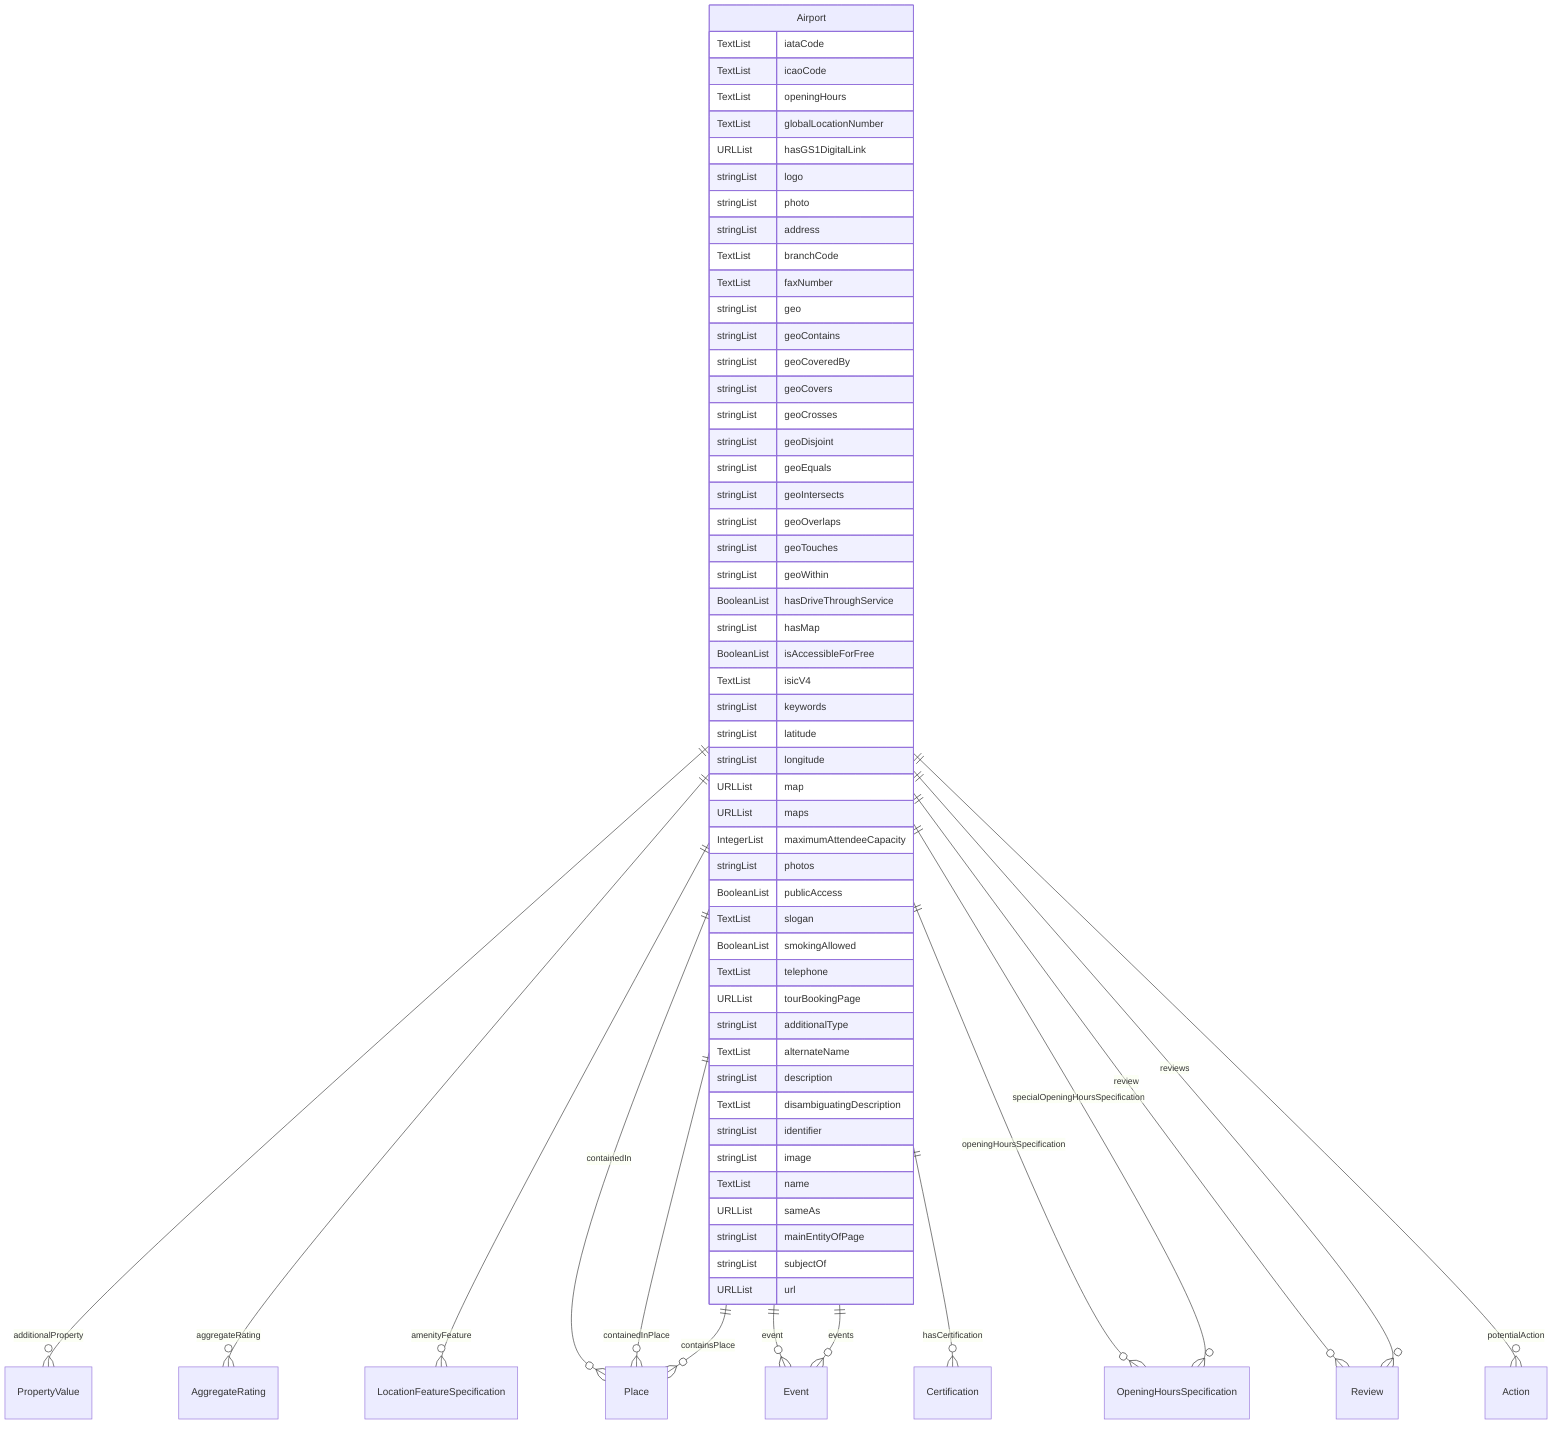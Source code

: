 erDiagram
Airport {
    TextList iataCode  
    TextList icaoCode  
    TextList openingHours  
    TextList globalLocationNumber  
    URLList hasGS1DigitalLink  
    stringList logo  
    stringList photo  
    stringList address  
    TextList branchCode  
    TextList faxNumber  
    stringList geo  
    stringList geoContains  
    stringList geoCoveredBy  
    stringList geoCovers  
    stringList geoCrosses  
    stringList geoDisjoint  
    stringList geoEquals  
    stringList geoIntersects  
    stringList geoOverlaps  
    stringList geoTouches  
    stringList geoWithin  
    BooleanList hasDriveThroughService  
    stringList hasMap  
    BooleanList isAccessibleForFree  
    TextList isicV4  
    stringList keywords  
    stringList latitude  
    stringList longitude  
    URLList map  
    URLList maps  
    IntegerList maximumAttendeeCapacity  
    stringList photos  
    BooleanList publicAccess  
    TextList slogan  
    BooleanList smokingAllowed  
    TextList telephone  
    URLList tourBookingPage  
    stringList additionalType  
    TextList alternateName  
    stringList description  
    TextList disambiguatingDescription  
    stringList identifier  
    stringList image  
    TextList name  
    URLList sameAs  
    stringList mainEntityOfPage  
    stringList subjectOf  
    URLList url  
}

Airport ||--}o PropertyValue : "additionalProperty"
Airport ||--}o AggregateRating : "aggregateRating"
Airport ||--}o LocationFeatureSpecification : "amenityFeature"
Airport ||--}o Place : "containedIn"
Airport ||--}o Place : "containedInPlace"
Airport ||--}o Place : "containsPlace"
Airport ||--}o Event : "event"
Airport ||--}o Event : "events"
Airport ||--}o Certification : "hasCertification"
Airport ||--}o OpeningHoursSpecification : "openingHoursSpecification"
Airport ||--}o Review : "review"
Airport ||--}o Review : "reviews"
Airport ||--}o OpeningHoursSpecification : "specialOpeningHoursSpecification"
Airport ||--}o Action : "potentialAction"